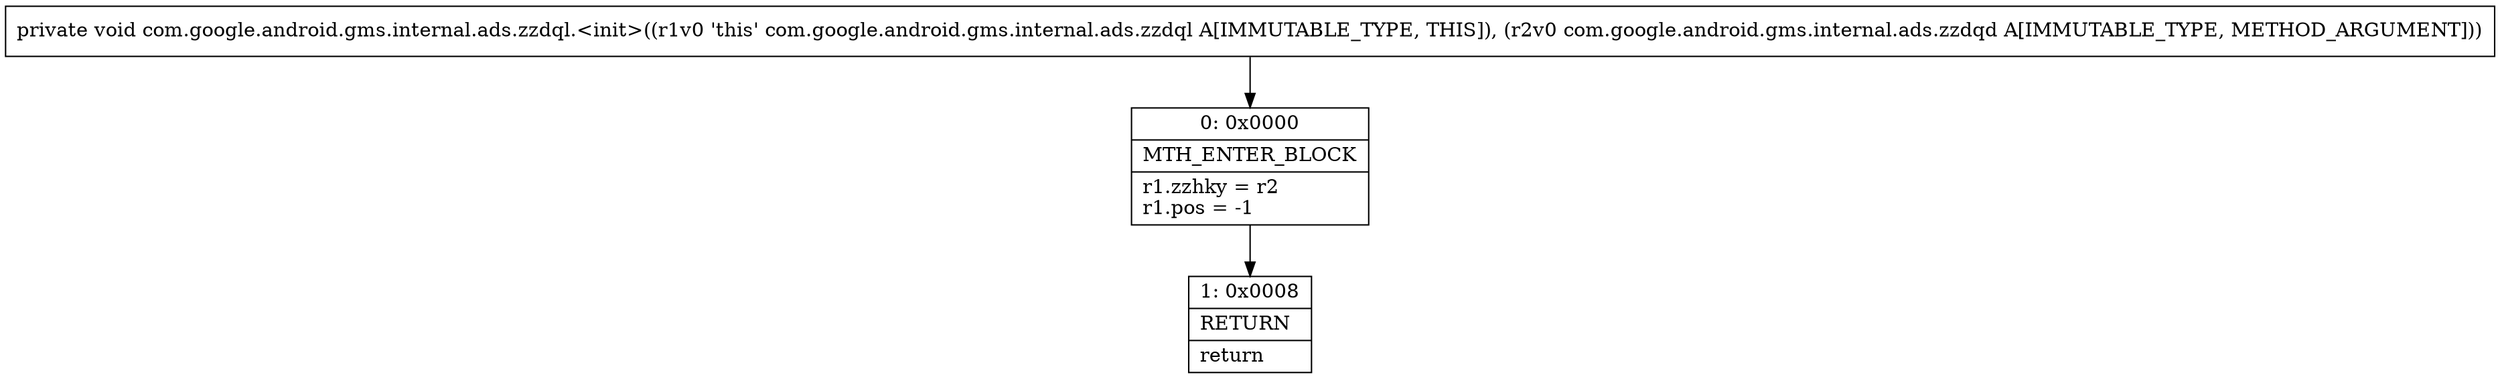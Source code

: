 digraph "CFG forcom.google.android.gms.internal.ads.zzdql.\<init\>(Lcom\/google\/android\/gms\/internal\/ads\/zzdqd;)V" {
Node_0 [shape=record,label="{0\:\ 0x0000|MTH_ENTER_BLOCK\l|r1.zzhky = r2\lr1.pos = \-1\l}"];
Node_1 [shape=record,label="{1\:\ 0x0008|RETURN\l|return\l}"];
MethodNode[shape=record,label="{private void com.google.android.gms.internal.ads.zzdql.\<init\>((r1v0 'this' com.google.android.gms.internal.ads.zzdql A[IMMUTABLE_TYPE, THIS]), (r2v0 com.google.android.gms.internal.ads.zzdqd A[IMMUTABLE_TYPE, METHOD_ARGUMENT])) }"];
MethodNode -> Node_0;
Node_0 -> Node_1;
}

